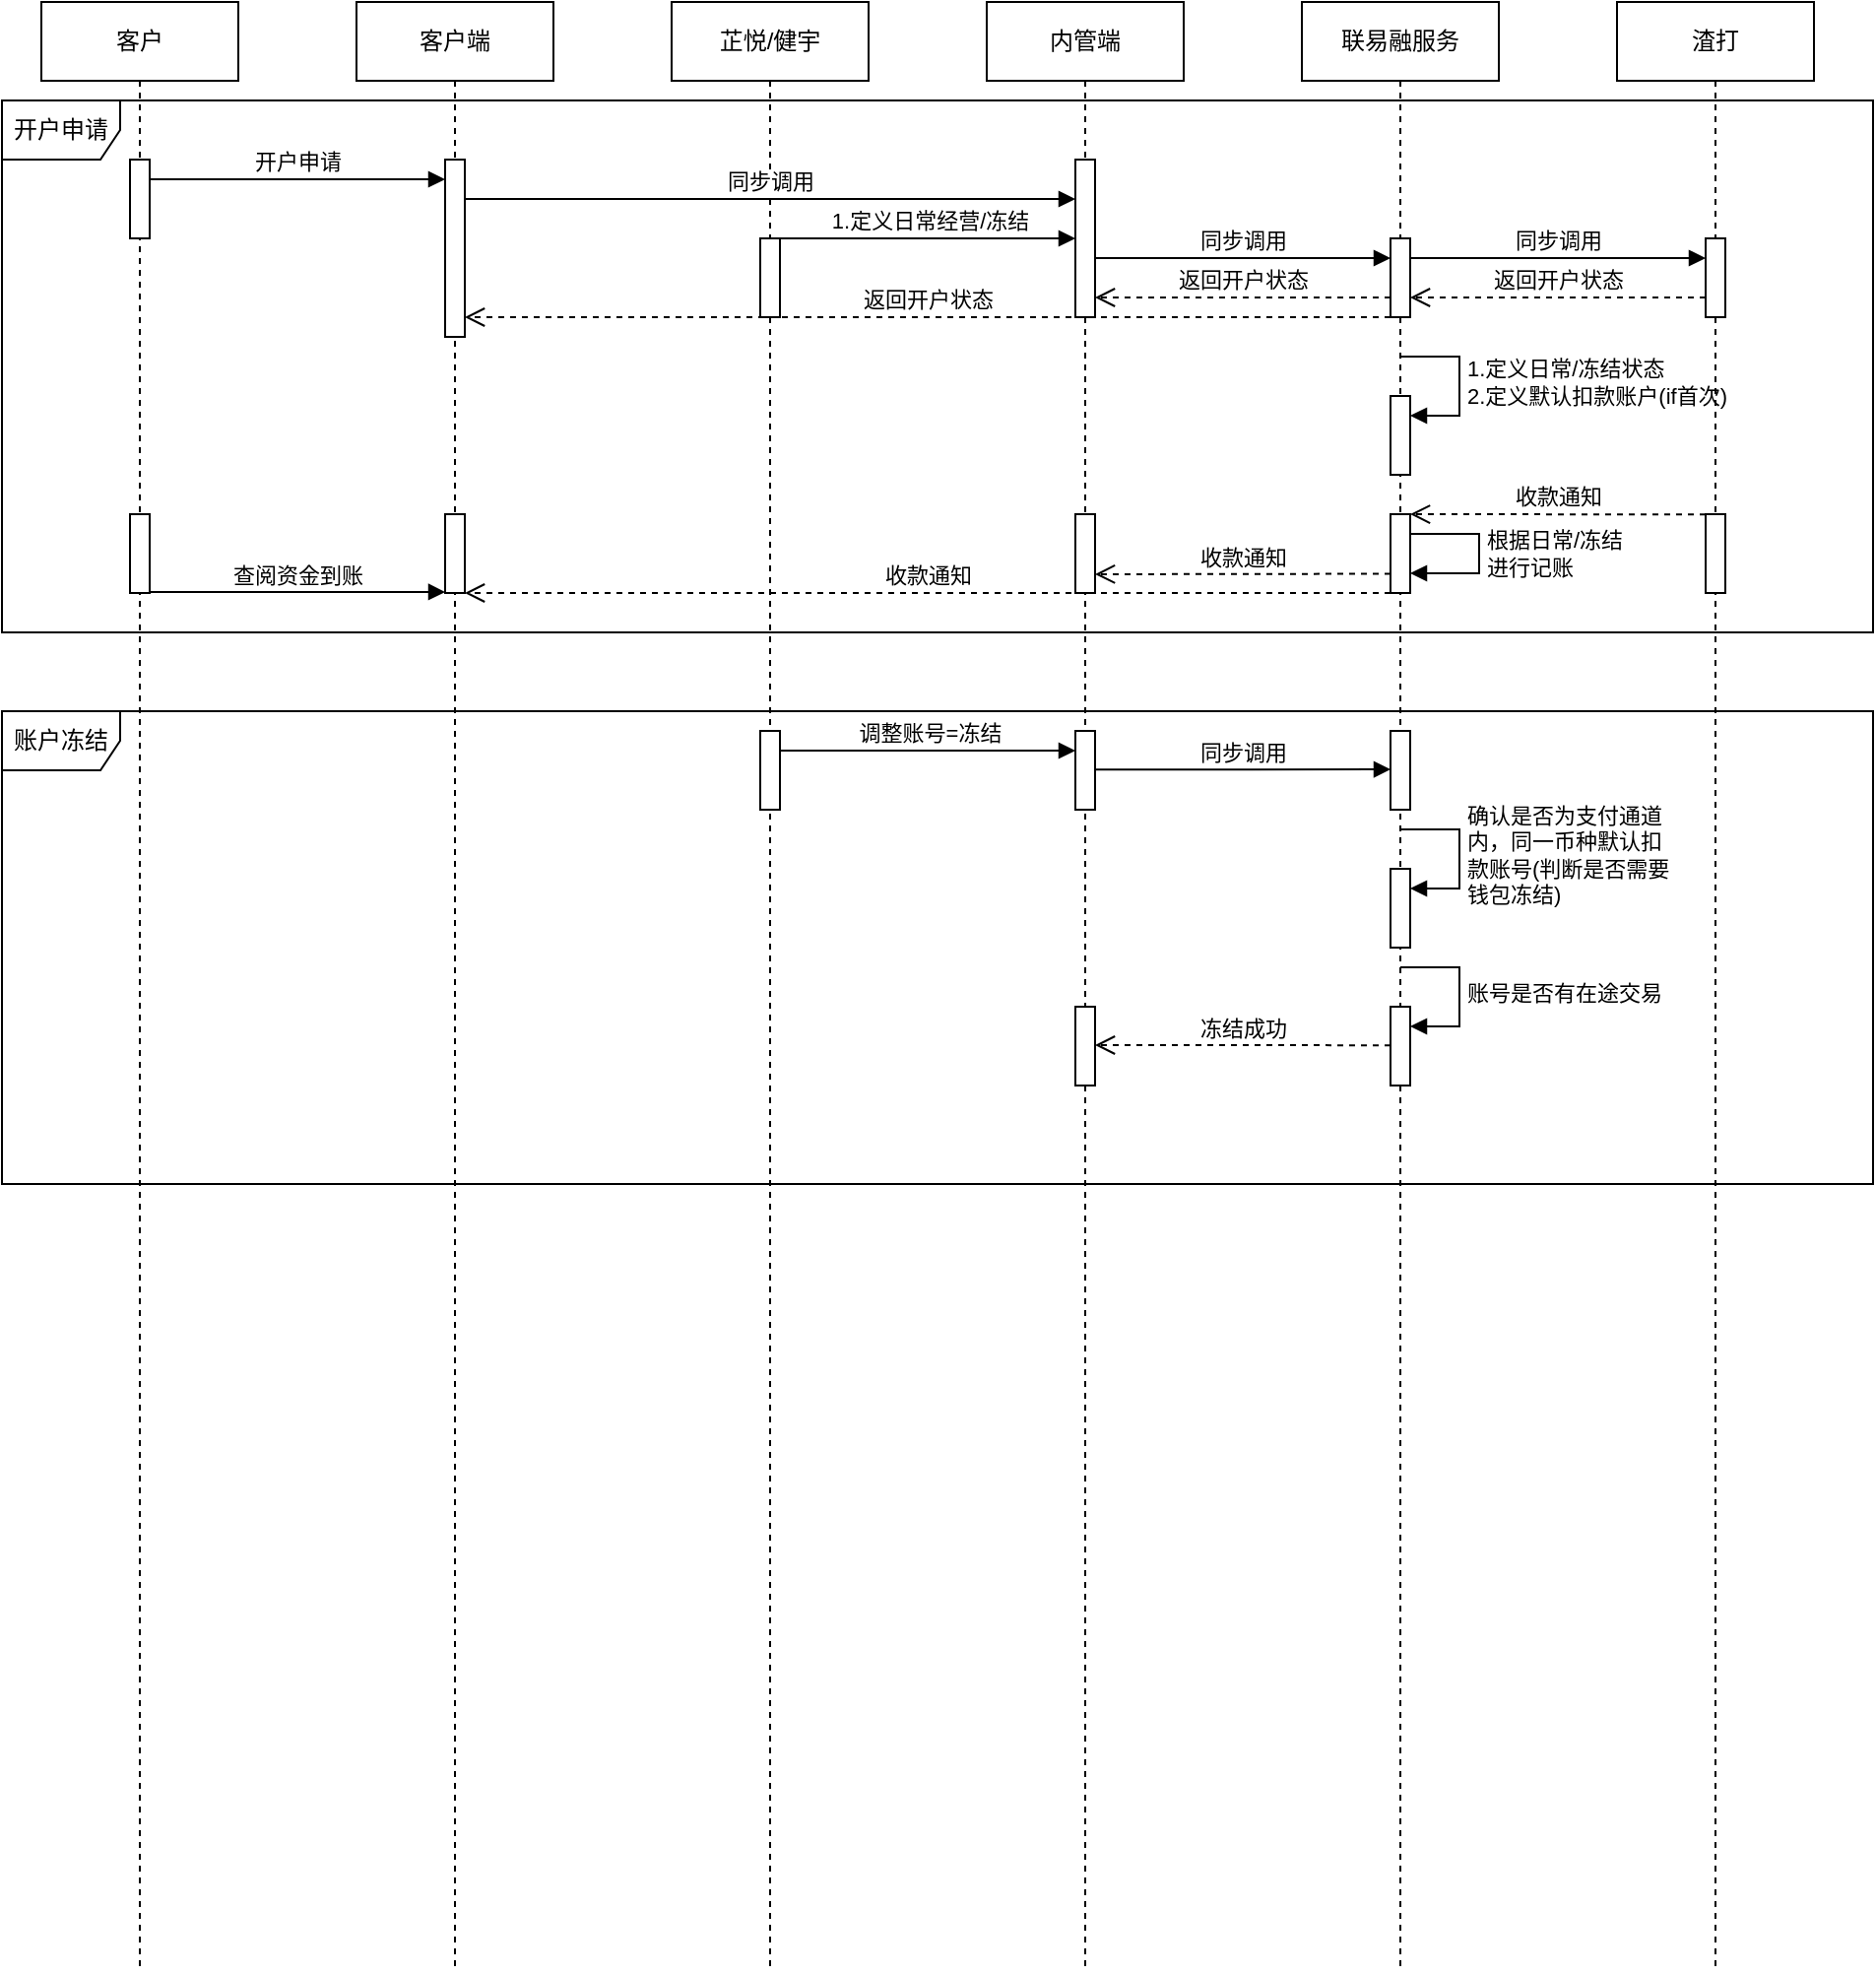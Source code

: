 <mxfile version="21.6.2" type="github">
  <diagram name="第 1 页" id="zjoSo2deyhrzWKz1Onv5">
    <mxGraphModel dx="1674" dy="777" grid="1" gridSize="10" guides="1" tooltips="1" connect="1" arrows="1" fold="1" page="1" pageScale="1" pageWidth="827" pageHeight="1169" math="0" shadow="0">
      <root>
        <mxCell id="0" />
        <mxCell id="1" parent="0" />
        <mxCell id="c2I5cYEZxr-buCp0mUcF-1" value="客户" style="shape=umlLifeline;perimeter=lifelinePerimeter;whiteSpace=wrap;html=1;container=1;dropTarget=0;collapsible=0;recursiveResize=0;outlineConnect=0;portConstraint=eastwest;newEdgeStyle={&quot;edgeStyle&quot;:&quot;elbowEdgeStyle&quot;,&quot;elbow&quot;:&quot;vertical&quot;,&quot;curved&quot;:0,&quot;rounded&quot;:0};" vertex="1" parent="1">
          <mxGeometry x="30" y="40" width="100" height="1000" as="geometry" />
        </mxCell>
        <mxCell id="c2I5cYEZxr-buCp0mUcF-11" value="" style="html=1;points=[];perimeter=orthogonalPerimeter;outlineConnect=0;targetShapes=umlLifeline;portConstraint=eastwest;newEdgeStyle={&quot;edgeStyle&quot;:&quot;elbowEdgeStyle&quot;,&quot;elbow&quot;:&quot;vertical&quot;,&quot;curved&quot;:0,&quot;rounded&quot;:0};" vertex="1" parent="c2I5cYEZxr-buCp0mUcF-1">
          <mxGeometry x="45" y="80" width="10" height="40" as="geometry" />
        </mxCell>
        <mxCell id="c2I5cYEZxr-buCp0mUcF-2" value="客户端" style="shape=umlLifeline;perimeter=lifelinePerimeter;whiteSpace=wrap;html=1;container=1;dropTarget=0;collapsible=0;recursiveResize=0;outlineConnect=0;portConstraint=eastwest;newEdgeStyle={&quot;edgeStyle&quot;:&quot;elbowEdgeStyle&quot;,&quot;elbow&quot;:&quot;vertical&quot;,&quot;curved&quot;:0,&quot;rounded&quot;:0};" vertex="1" parent="1">
          <mxGeometry x="190" y="40" width="100" height="1000" as="geometry" />
        </mxCell>
        <mxCell id="c2I5cYEZxr-buCp0mUcF-8" value="" style="html=1;points=[];perimeter=orthogonalPerimeter;outlineConnect=0;targetShapes=umlLifeline;portConstraint=eastwest;newEdgeStyle={&quot;edgeStyle&quot;:&quot;elbowEdgeStyle&quot;,&quot;elbow&quot;:&quot;vertical&quot;,&quot;curved&quot;:0,&quot;rounded&quot;:0};" vertex="1" parent="c2I5cYEZxr-buCp0mUcF-2">
          <mxGeometry x="45" y="80" width="10" height="90" as="geometry" />
        </mxCell>
        <mxCell id="c2I5cYEZxr-buCp0mUcF-31" value="" style="html=1;points=[];perimeter=orthogonalPerimeter;outlineConnect=0;targetShapes=umlLifeline;portConstraint=eastwest;newEdgeStyle={&quot;edgeStyle&quot;:&quot;elbowEdgeStyle&quot;,&quot;elbow&quot;:&quot;vertical&quot;,&quot;curved&quot;:0,&quot;rounded&quot;:0};" vertex="1" parent="c2I5cYEZxr-buCp0mUcF-2">
          <mxGeometry x="45" y="260" width="10" height="40" as="geometry" />
        </mxCell>
        <mxCell id="c2I5cYEZxr-buCp0mUcF-3" value="内管端" style="shape=umlLifeline;perimeter=lifelinePerimeter;whiteSpace=wrap;html=1;container=1;dropTarget=0;collapsible=0;recursiveResize=0;outlineConnect=0;portConstraint=eastwest;newEdgeStyle={&quot;edgeStyle&quot;:&quot;elbowEdgeStyle&quot;,&quot;elbow&quot;:&quot;vertical&quot;,&quot;curved&quot;:0,&quot;rounded&quot;:0};" vertex="1" parent="1">
          <mxGeometry x="510" y="40" width="100" height="1000" as="geometry" />
        </mxCell>
        <mxCell id="c2I5cYEZxr-buCp0mUcF-9" value="" style="html=1;points=[];perimeter=orthogonalPerimeter;outlineConnect=0;targetShapes=umlLifeline;portConstraint=eastwest;newEdgeStyle={&quot;edgeStyle&quot;:&quot;elbowEdgeStyle&quot;,&quot;elbow&quot;:&quot;vertical&quot;,&quot;curved&quot;:0,&quot;rounded&quot;:0};" vertex="1" parent="c2I5cYEZxr-buCp0mUcF-3">
          <mxGeometry x="45" y="80" width="10" height="80" as="geometry" />
        </mxCell>
        <mxCell id="c2I5cYEZxr-buCp0mUcF-4" value="联易融服务" style="shape=umlLifeline;perimeter=lifelinePerimeter;whiteSpace=wrap;html=1;container=1;dropTarget=0;collapsible=0;recursiveResize=0;outlineConnect=0;portConstraint=eastwest;newEdgeStyle={&quot;edgeStyle&quot;:&quot;elbowEdgeStyle&quot;,&quot;elbow&quot;:&quot;vertical&quot;,&quot;curved&quot;:0,&quot;rounded&quot;:0};" vertex="1" parent="1">
          <mxGeometry x="670" y="40" width="100" height="1000" as="geometry" />
        </mxCell>
        <mxCell id="c2I5cYEZxr-buCp0mUcF-16" value="" style="html=1;points=[];perimeter=orthogonalPerimeter;outlineConnect=0;targetShapes=umlLifeline;portConstraint=eastwest;newEdgeStyle={&quot;edgeStyle&quot;:&quot;elbowEdgeStyle&quot;,&quot;elbow&quot;:&quot;vertical&quot;,&quot;curved&quot;:0,&quot;rounded&quot;:0};" vertex="1" parent="c2I5cYEZxr-buCp0mUcF-4">
          <mxGeometry x="45" y="120" width="10" height="40" as="geometry" />
        </mxCell>
        <mxCell id="c2I5cYEZxr-buCp0mUcF-23" value="" style="html=1;points=[];perimeter=orthogonalPerimeter;outlineConnect=0;targetShapes=umlLifeline;portConstraint=eastwest;newEdgeStyle={&quot;edgeStyle&quot;:&quot;elbowEdgeStyle&quot;,&quot;elbow&quot;:&quot;vertical&quot;,&quot;curved&quot;:0,&quot;rounded&quot;:0};" vertex="1" parent="c2I5cYEZxr-buCp0mUcF-4">
          <mxGeometry x="45" y="200" width="10" height="40" as="geometry" />
        </mxCell>
        <mxCell id="c2I5cYEZxr-buCp0mUcF-24" value="1.定义日常/冻结状态&lt;br&gt;2.定义默认扣款账户(if首次)" style="html=1;align=left;spacingLeft=2;endArrow=block;rounded=0;edgeStyle=orthogonalEdgeStyle;curved=0;rounded=0;" edge="1" target="c2I5cYEZxr-buCp0mUcF-23" parent="c2I5cYEZxr-buCp0mUcF-4">
          <mxGeometry relative="1" as="geometry">
            <mxPoint x="50" y="180" as="sourcePoint" />
            <Array as="points">
              <mxPoint x="80" y="210" />
            </Array>
          </mxGeometry>
        </mxCell>
        <mxCell id="c2I5cYEZxr-buCp0mUcF-44" value="" style="html=1;points=[];perimeter=orthogonalPerimeter;outlineConnect=0;targetShapes=umlLifeline;portConstraint=eastwest;newEdgeStyle={&quot;edgeStyle&quot;:&quot;elbowEdgeStyle&quot;,&quot;elbow&quot;:&quot;vertical&quot;,&quot;curved&quot;:0,&quot;rounded&quot;:0};" vertex="1" parent="c2I5cYEZxr-buCp0mUcF-4">
          <mxGeometry x="45" y="440" width="10" height="40" as="geometry" />
        </mxCell>
        <mxCell id="c2I5cYEZxr-buCp0mUcF-45" value="确认是否为支付通道&lt;br&gt;内，同一币种默认扣&lt;br&gt;款账号(判断是否需要&lt;br&gt;钱包冻结)" style="html=1;align=left;spacingLeft=2;endArrow=block;rounded=0;edgeStyle=orthogonalEdgeStyle;curved=0;rounded=0;" edge="1" target="c2I5cYEZxr-buCp0mUcF-44" parent="c2I5cYEZxr-buCp0mUcF-4">
          <mxGeometry relative="1" as="geometry">
            <mxPoint x="50" y="420" as="sourcePoint" />
            <Array as="points">
              <mxPoint x="80" y="450" />
            </Array>
            <mxPoint as="offset" />
          </mxGeometry>
        </mxCell>
        <mxCell id="c2I5cYEZxr-buCp0mUcF-47" value="" style="html=1;points=[];perimeter=orthogonalPerimeter;outlineConnect=0;targetShapes=umlLifeline;portConstraint=eastwest;newEdgeStyle={&quot;edgeStyle&quot;:&quot;elbowEdgeStyle&quot;,&quot;elbow&quot;:&quot;vertical&quot;,&quot;curved&quot;:0,&quot;rounded&quot;:0};" vertex="1" parent="c2I5cYEZxr-buCp0mUcF-4">
          <mxGeometry x="45" y="510" width="10" height="40" as="geometry" />
        </mxCell>
        <mxCell id="c2I5cYEZxr-buCp0mUcF-48" value="账号是否有在途交易" style="html=1;align=left;spacingLeft=2;endArrow=block;rounded=0;edgeStyle=orthogonalEdgeStyle;curved=0;rounded=0;" edge="1" target="c2I5cYEZxr-buCp0mUcF-47" parent="c2I5cYEZxr-buCp0mUcF-4">
          <mxGeometry relative="1" as="geometry">
            <mxPoint x="50" y="490" as="sourcePoint" />
            <Array as="points">
              <mxPoint x="80" y="520" />
            </Array>
          </mxGeometry>
        </mxCell>
        <mxCell id="c2I5cYEZxr-buCp0mUcF-5" value="渣打" style="shape=umlLifeline;perimeter=lifelinePerimeter;whiteSpace=wrap;html=1;container=1;dropTarget=0;collapsible=0;recursiveResize=0;outlineConnect=0;portConstraint=eastwest;newEdgeStyle={&quot;edgeStyle&quot;:&quot;elbowEdgeStyle&quot;,&quot;elbow&quot;:&quot;vertical&quot;,&quot;curved&quot;:0,&quot;rounded&quot;:0};" vertex="1" parent="1">
          <mxGeometry x="830" y="40" width="100" height="1000" as="geometry" />
        </mxCell>
        <mxCell id="c2I5cYEZxr-buCp0mUcF-7" value="芷悦/健宇" style="shape=umlLifeline;perimeter=lifelinePerimeter;whiteSpace=wrap;html=1;container=1;dropTarget=0;collapsible=0;recursiveResize=0;outlineConnect=0;portConstraint=eastwest;newEdgeStyle={&quot;edgeStyle&quot;:&quot;elbowEdgeStyle&quot;,&quot;elbow&quot;:&quot;vertical&quot;,&quot;curved&quot;:0,&quot;rounded&quot;:0};" vertex="1" parent="1">
          <mxGeometry x="350" y="40" width="100" height="1000" as="geometry" />
        </mxCell>
        <mxCell id="c2I5cYEZxr-buCp0mUcF-14" value="" style="html=1;points=[];perimeter=orthogonalPerimeter;outlineConnect=0;targetShapes=umlLifeline;portConstraint=eastwest;newEdgeStyle={&quot;edgeStyle&quot;:&quot;elbowEdgeStyle&quot;,&quot;elbow&quot;:&quot;vertical&quot;,&quot;curved&quot;:0,&quot;rounded&quot;:0};" vertex="1" parent="c2I5cYEZxr-buCp0mUcF-7">
          <mxGeometry x="45" y="120" width="10" height="40" as="geometry" />
        </mxCell>
        <mxCell id="c2I5cYEZxr-buCp0mUcF-10" value="开户申请" style="shape=umlFrame;whiteSpace=wrap;html=1;pointerEvents=0;" vertex="1" parent="1">
          <mxGeometry x="10" y="90" width="950" height="270" as="geometry" />
        </mxCell>
        <mxCell id="c2I5cYEZxr-buCp0mUcF-12" value="开户申请" style="html=1;verticalAlign=bottom;endArrow=block;edgeStyle=elbowEdgeStyle;elbow=vertical;curved=0;rounded=0;" edge="1" parent="1" target="c2I5cYEZxr-buCp0mUcF-8">
          <mxGeometry x="-0.002" width="80" relative="1" as="geometry">
            <mxPoint x="85" y="130" as="sourcePoint" />
            <mxPoint x="230" y="130.2" as="targetPoint" />
            <mxPoint as="offset" />
          </mxGeometry>
        </mxCell>
        <mxCell id="c2I5cYEZxr-buCp0mUcF-13" value="同步调用" style="html=1;verticalAlign=bottom;endArrow=block;edgeStyle=elbowEdgeStyle;elbow=vertical;curved=0;rounded=0;" edge="1" parent="1" target="c2I5cYEZxr-buCp0mUcF-9">
          <mxGeometry width="80" relative="1" as="geometry">
            <mxPoint x="245" y="140" as="sourcePoint" />
            <mxPoint x="395" y="140" as="targetPoint" />
          </mxGeometry>
        </mxCell>
        <mxCell id="c2I5cYEZxr-buCp0mUcF-15" value="1.定义日常经营/冻结" style="html=1;verticalAlign=bottom;endArrow=block;edgeStyle=elbowEdgeStyle;elbow=vertical;curved=0;rounded=0;" edge="1" parent="1">
          <mxGeometry x="0.006" width="80" relative="1" as="geometry">
            <mxPoint x="405" y="160" as="sourcePoint" />
            <mxPoint x="555" y="160" as="targetPoint" />
            <mxPoint as="offset" />
          </mxGeometry>
        </mxCell>
        <mxCell id="c2I5cYEZxr-buCp0mUcF-17" value="同步调用" style="html=1;verticalAlign=bottom;endArrow=block;edgeStyle=elbowEdgeStyle;elbow=vertical;curved=0;rounded=0;" edge="1" parent="1">
          <mxGeometry x="0.003" width="80" relative="1" as="geometry">
            <mxPoint x="565" y="170" as="sourcePoint" />
            <mxPoint x="715" y="170" as="targetPoint" />
            <mxPoint as="offset" />
          </mxGeometry>
        </mxCell>
        <mxCell id="c2I5cYEZxr-buCp0mUcF-18" value="" style="html=1;points=[];perimeter=orthogonalPerimeter;outlineConnect=0;targetShapes=umlLifeline;portConstraint=eastwest;newEdgeStyle={&quot;edgeStyle&quot;:&quot;elbowEdgeStyle&quot;,&quot;elbow&quot;:&quot;vertical&quot;,&quot;curved&quot;:0,&quot;rounded&quot;:0};" vertex="1" parent="1">
          <mxGeometry x="875" y="160" width="10" height="40" as="geometry" />
        </mxCell>
        <mxCell id="c2I5cYEZxr-buCp0mUcF-19" value="同步调用" style="html=1;verticalAlign=bottom;endArrow=block;edgeStyle=elbowEdgeStyle;elbow=vertical;curved=0;rounded=0;" edge="1" parent="1">
          <mxGeometry x="0.003" width="80" relative="1" as="geometry">
            <mxPoint x="725" y="170" as="sourcePoint" />
            <mxPoint x="875" y="170" as="targetPoint" />
            <mxPoint as="offset" />
          </mxGeometry>
        </mxCell>
        <mxCell id="c2I5cYEZxr-buCp0mUcF-20" value="返回开户状态" style="html=1;verticalAlign=bottom;endArrow=open;dashed=1;endSize=8;edgeStyle=elbowEdgeStyle;elbow=vertical;curved=0;rounded=0;exitX=0.5;exitY=0.75;exitDx=0;exitDy=0;exitPerimeter=0;" edge="1" parent="1">
          <mxGeometry relative="1" as="geometry">
            <mxPoint x="875" y="190" as="sourcePoint" />
            <mxPoint x="725" y="190" as="targetPoint" />
          </mxGeometry>
        </mxCell>
        <mxCell id="c2I5cYEZxr-buCp0mUcF-21" value="返回开户状态" style="html=1;verticalAlign=bottom;endArrow=open;dashed=1;endSize=8;edgeStyle=elbowEdgeStyle;elbow=vertical;curved=0;rounded=0;exitX=0.5;exitY=0.75;exitDx=0;exitDy=0;exitPerimeter=0;" edge="1" parent="1">
          <mxGeometry relative="1" as="geometry">
            <mxPoint x="715" y="190" as="sourcePoint" />
            <mxPoint x="565" y="190" as="targetPoint" />
          </mxGeometry>
        </mxCell>
        <mxCell id="c2I5cYEZxr-buCp0mUcF-22" value="返回开户状态" style="html=1;verticalAlign=bottom;endArrow=open;dashed=1;endSize=8;edgeStyle=elbowEdgeStyle;elbow=vertical;curved=0;rounded=0;" edge="1" parent="1">
          <mxGeometry relative="1" as="geometry">
            <mxPoint x="715" y="200" as="sourcePoint" />
            <mxPoint x="245" y="200" as="targetPoint" />
          </mxGeometry>
        </mxCell>
        <mxCell id="c2I5cYEZxr-buCp0mUcF-25" value="账户冻结" style="shape=umlFrame;whiteSpace=wrap;html=1;pointerEvents=0;" vertex="1" parent="1">
          <mxGeometry x="10" y="400" width="950" height="240" as="geometry" />
        </mxCell>
        <mxCell id="c2I5cYEZxr-buCp0mUcF-28" value="" style="html=1;points=[];perimeter=orthogonalPerimeter;outlineConnect=0;targetShapes=umlLifeline;portConstraint=eastwest;newEdgeStyle={&quot;edgeStyle&quot;:&quot;elbowEdgeStyle&quot;,&quot;elbow&quot;:&quot;vertical&quot;,&quot;curved&quot;:0,&quot;rounded&quot;:0};" vertex="1" parent="1">
          <mxGeometry x="875" y="300" width="10" height="40" as="geometry" />
        </mxCell>
        <mxCell id="c2I5cYEZxr-buCp0mUcF-29" value="" style="html=1;points=[];perimeter=orthogonalPerimeter;outlineConnect=0;targetShapes=umlLifeline;portConstraint=eastwest;newEdgeStyle={&quot;edgeStyle&quot;:&quot;elbowEdgeStyle&quot;,&quot;elbow&quot;:&quot;vertical&quot;,&quot;curved&quot;:0,&quot;rounded&quot;:0};" vertex="1" parent="1">
          <mxGeometry x="715" y="300" width="10" height="40" as="geometry" />
        </mxCell>
        <mxCell id="c2I5cYEZxr-buCp0mUcF-30" value="" style="html=1;points=[];perimeter=orthogonalPerimeter;outlineConnect=0;targetShapes=umlLifeline;portConstraint=eastwest;newEdgeStyle={&quot;edgeStyle&quot;:&quot;elbowEdgeStyle&quot;,&quot;elbow&quot;:&quot;vertical&quot;,&quot;curved&quot;:0,&quot;rounded&quot;:0};" vertex="1" parent="1">
          <mxGeometry x="555" y="300" width="10" height="40" as="geometry" />
        </mxCell>
        <mxCell id="c2I5cYEZxr-buCp0mUcF-32" value="" style="html=1;points=[];perimeter=orthogonalPerimeter;outlineConnect=0;targetShapes=umlLifeline;portConstraint=eastwest;newEdgeStyle={&quot;edgeStyle&quot;:&quot;elbowEdgeStyle&quot;,&quot;elbow&quot;:&quot;vertical&quot;,&quot;curved&quot;:0,&quot;rounded&quot;:0};" vertex="1" parent="1">
          <mxGeometry x="75" y="300" width="10" height="40" as="geometry" />
        </mxCell>
        <mxCell id="c2I5cYEZxr-buCp0mUcF-33" value="收款通知" style="html=1;verticalAlign=bottom;endArrow=open;dashed=1;endSize=8;edgeStyle=elbowEdgeStyle;elbow=vertical;curved=0;rounded=0;exitX=0.5;exitY=0.75;exitDx=0;exitDy=0;exitPerimeter=0;" edge="1" parent="1">
          <mxGeometry relative="1" as="geometry">
            <mxPoint x="875" y="300.14" as="sourcePoint" />
            <mxPoint x="725" y="300.14" as="targetPoint" />
          </mxGeometry>
        </mxCell>
        <mxCell id="c2I5cYEZxr-buCp0mUcF-34" value="收款通知" style="html=1;verticalAlign=bottom;endArrow=open;dashed=1;endSize=8;edgeStyle=elbowEdgeStyle;elbow=vertical;curved=0;rounded=0;" edge="1" parent="1" source="c2I5cYEZxr-buCp0mUcF-29">
          <mxGeometry relative="1" as="geometry">
            <mxPoint x="710" y="339.77" as="sourcePoint" />
            <mxPoint x="245" y="340" as="targetPoint" />
          </mxGeometry>
        </mxCell>
        <mxCell id="c2I5cYEZxr-buCp0mUcF-36" value="根据日常/冻结&lt;br&gt;进行记账" style="html=1;align=left;spacingLeft=2;endArrow=block;rounded=0;edgeStyle=orthogonalEdgeStyle;curved=0;rounded=0;" edge="1" target="c2I5cYEZxr-buCp0mUcF-29" parent="1" source="c2I5cYEZxr-buCp0mUcF-29">
          <mxGeometry relative="1" as="geometry">
            <mxPoint x="760" y="320" as="sourcePoint" />
            <Array as="points">
              <mxPoint x="760" y="310" />
              <mxPoint x="760" y="330" />
            </Array>
            <mxPoint x="765.0" y="350.0" as="targetPoint" />
          </mxGeometry>
        </mxCell>
        <mxCell id="c2I5cYEZxr-buCp0mUcF-37" value="收款通知" style="html=1;verticalAlign=bottom;endArrow=open;dashed=1;endSize=8;edgeStyle=elbowEdgeStyle;elbow=vertical;curved=0;rounded=0;exitX=0.5;exitY=0.75;exitDx=0;exitDy=0;exitPerimeter=0;" edge="1" parent="1">
          <mxGeometry relative="1" as="geometry">
            <mxPoint x="715" y="330.25" as="sourcePoint" />
            <mxPoint x="565" y="330.25" as="targetPoint" />
          </mxGeometry>
        </mxCell>
        <mxCell id="c2I5cYEZxr-buCp0mUcF-38" value="查阅资金到账" style="html=1;verticalAlign=bottom;endArrow=block;edgeStyle=elbowEdgeStyle;elbow=vertical;curved=0;rounded=0;" edge="1" parent="1">
          <mxGeometry x="-0.002" width="80" relative="1" as="geometry">
            <mxPoint x="85" y="339.45" as="sourcePoint" />
            <mxPoint x="235" y="339.45" as="targetPoint" />
            <mxPoint as="offset" />
          </mxGeometry>
        </mxCell>
        <mxCell id="c2I5cYEZxr-buCp0mUcF-39" value="" style="html=1;points=[];perimeter=orthogonalPerimeter;outlineConnect=0;targetShapes=umlLifeline;portConstraint=eastwest;newEdgeStyle={&quot;edgeStyle&quot;:&quot;elbowEdgeStyle&quot;,&quot;elbow&quot;:&quot;vertical&quot;,&quot;curved&quot;:0,&quot;rounded&quot;:0};" vertex="1" parent="1">
          <mxGeometry x="555" y="410" width="10" height="40" as="geometry" />
        </mxCell>
        <mxCell id="c2I5cYEZxr-buCp0mUcF-40" value="" style="html=1;points=[];perimeter=orthogonalPerimeter;outlineConnect=0;targetShapes=umlLifeline;portConstraint=eastwest;newEdgeStyle={&quot;edgeStyle&quot;:&quot;elbowEdgeStyle&quot;,&quot;elbow&quot;:&quot;vertical&quot;,&quot;curved&quot;:0,&quot;rounded&quot;:0};" vertex="1" parent="1">
          <mxGeometry x="395" y="410" width="10" height="40" as="geometry" />
        </mxCell>
        <mxCell id="c2I5cYEZxr-buCp0mUcF-41" value="" style="html=1;points=[];perimeter=orthogonalPerimeter;outlineConnect=0;targetShapes=umlLifeline;portConstraint=eastwest;newEdgeStyle={&quot;edgeStyle&quot;:&quot;elbowEdgeStyle&quot;,&quot;elbow&quot;:&quot;vertical&quot;,&quot;curved&quot;:0,&quot;rounded&quot;:0};" vertex="1" parent="1">
          <mxGeometry x="715" y="410" width="10" height="40" as="geometry" />
        </mxCell>
        <mxCell id="c2I5cYEZxr-buCp0mUcF-42" value="调整账号=冻结" style="html=1;verticalAlign=bottom;endArrow=block;edgeStyle=elbowEdgeStyle;elbow=vertical;curved=0;rounded=0;" edge="1" parent="1">
          <mxGeometry x="0.006" width="80" relative="1" as="geometry">
            <mxPoint x="405" y="420" as="sourcePoint" />
            <mxPoint x="555" y="420" as="targetPoint" />
            <mxPoint as="offset" />
          </mxGeometry>
        </mxCell>
        <mxCell id="c2I5cYEZxr-buCp0mUcF-43" value="同步调用" style="html=1;verticalAlign=bottom;endArrow=block;edgeStyle=elbowEdgeStyle;elbow=vertical;curved=0;rounded=0;" edge="1" parent="1">
          <mxGeometry x="0.006" width="80" relative="1" as="geometry">
            <mxPoint x="565" y="429.66" as="sourcePoint" />
            <mxPoint x="715" y="429.66" as="targetPoint" />
            <mxPoint as="offset" />
          </mxGeometry>
        </mxCell>
        <mxCell id="c2I5cYEZxr-buCp0mUcF-46" value="" style="html=1;points=[];perimeter=orthogonalPerimeter;outlineConnect=0;targetShapes=umlLifeline;portConstraint=eastwest;newEdgeStyle={&quot;edgeStyle&quot;:&quot;elbowEdgeStyle&quot;,&quot;elbow&quot;:&quot;vertical&quot;,&quot;curved&quot;:0,&quot;rounded&quot;:0};" vertex="1" parent="1">
          <mxGeometry x="555" y="550" width="10" height="40" as="geometry" />
        </mxCell>
        <mxCell id="c2I5cYEZxr-buCp0mUcF-49" value="冻结成功" style="html=1;verticalAlign=bottom;endArrow=open;dashed=1;endSize=8;edgeStyle=elbowEdgeStyle;elbow=vertical;curved=0;rounded=0;exitX=0.5;exitY=0.75;exitDx=0;exitDy=0;exitPerimeter=0;" edge="1" parent="1">
          <mxGeometry relative="1" as="geometry">
            <mxPoint x="715" y="569.58" as="sourcePoint" />
            <mxPoint x="565" y="569.58" as="targetPoint" />
          </mxGeometry>
        </mxCell>
      </root>
    </mxGraphModel>
  </diagram>
</mxfile>
